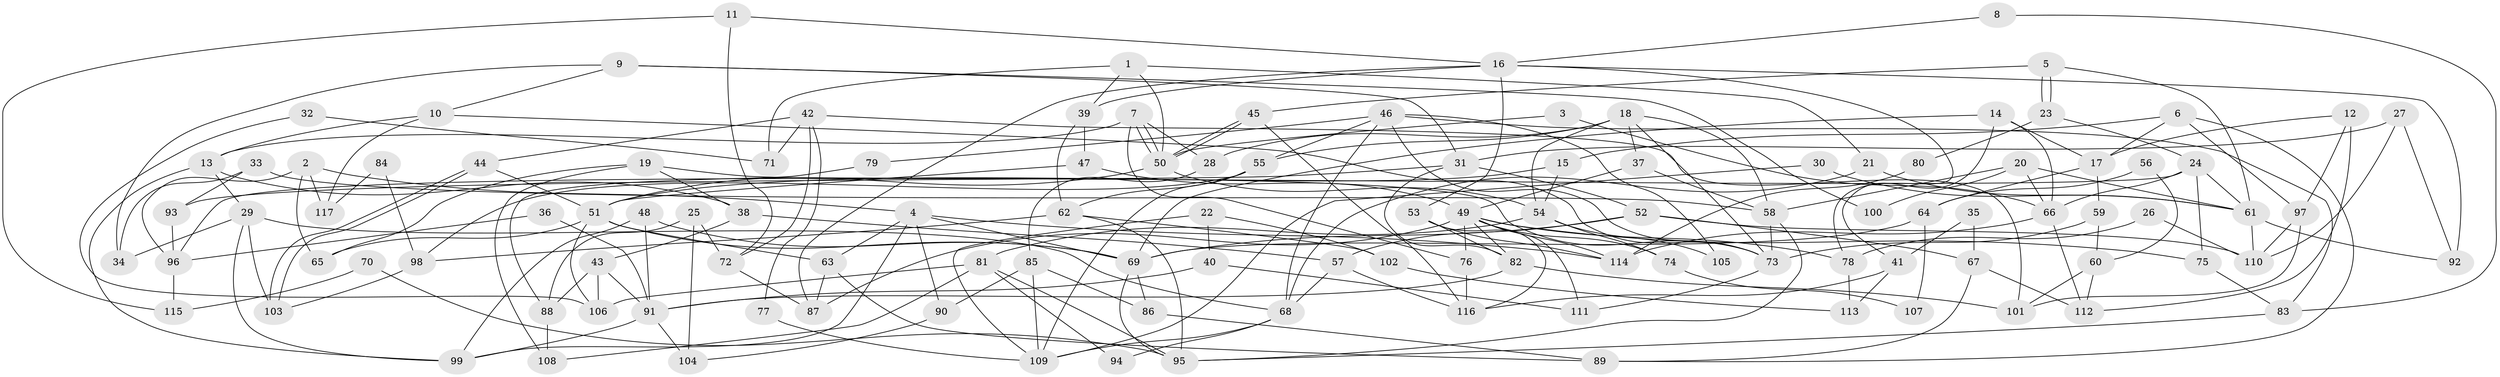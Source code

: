 // coarse degree distribution, {4: 0.20253164556962025, 5: 0.12658227848101267, 2: 0.16455696202531644, 8: 0.0379746835443038, 7: 0.10126582278481013, 9: 0.06329113924050633, 3: 0.17721518987341772, 10: 0.02531645569620253, 6: 0.08860759493670886, 13: 0.012658227848101266}
// Generated by graph-tools (version 1.1) at 2025/42/03/06/25 10:42:02]
// undirected, 117 vertices, 234 edges
graph export_dot {
graph [start="1"]
  node [color=gray90,style=filled];
  1;
  2;
  3;
  4;
  5;
  6;
  7;
  8;
  9;
  10;
  11;
  12;
  13;
  14;
  15;
  16;
  17;
  18;
  19;
  20;
  21;
  22;
  23;
  24;
  25;
  26;
  27;
  28;
  29;
  30;
  31;
  32;
  33;
  34;
  35;
  36;
  37;
  38;
  39;
  40;
  41;
  42;
  43;
  44;
  45;
  46;
  47;
  48;
  49;
  50;
  51;
  52;
  53;
  54;
  55;
  56;
  57;
  58;
  59;
  60;
  61;
  62;
  63;
  64;
  65;
  66;
  67;
  68;
  69;
  70;
  71;
  72;
  73;
  74;
  75;
  76;
  77;
  78;
  79;
  80;
  81;
  82;
  83;
  84;
  85;
  86;
  87;
  88;
  89;
  90;
  91;
  92;
  93;
  94;
  95;
  96;
  97;
  98;
  99;
  100;
  101;
  102;
  103;
  104;
  105;
  106;
  107;
  108;
  109;
  110;
  111;
  112;
  113;
  114;
  115;
  116;
  117;
  1 -- 50;
  1 -- 21;
  1 -- 39;
  1 -- 71;
  2 -- 4;
  2 -- 65;
  2 -- 96;
  2 -- 117;
  3 -- 50;
  3 -- 66;
  4 -- 99;
  4 -- 63;
  4 -- 69;
  4 -- 90;
  4 -- 114;
  5 -- 23;
  5 -- 23;
  5 -- 45;
  5 -- 61;
  6 -- 15;
  6 -- 97;
  6 -- 17;
  6 -- 89;
  7 -- 50;
  7 -- 50;
  7 -- 13;
  7 -- 28;
  7 -- 76;
  8 -- 83;
  8 -- 16;
  9 -- 34;
  9 -- 10;
  9 -- 31;
  9 -- 100;
  10 -- 13;
  10 -- 73;
  10 -- 117;
  11 -- 72;
  11 -- 16;
  11 -- 115;
  12 -- 97;
  12 -- 112;
  12 -- 17;
  13 -- 29;
  13 -- 99;
  13 -- 38;
  14 -- 69;
  14 -- 17;
  14 -- 41;
  14 -- 66;
  15 -- 51;
  15 -- 54;
  16 -- 53;
  16 -- 39;
  16 -- 78;
  16 -- 87;
  16 -- 92;
  17 -- 59;
  17 -- 64;
  18 -- 28;
  18 -- 37;
  18 -- 54;
  18 -- 55;
  18 -- 58;
  18 -- 73;
  19 -- 73;
  19 -- 38;
  19 -- 65;
  19 -- 108;
  20 -- 66;
  20 -- 58;
  20 -- 61;
  20 -- 100;
  21 -- 68;
  21 -- 61;
  22 -- 102;
  22 -- 40;
  22 -- 109;
  23 -- 24;
  23 -- 80;
  24 -- 61;
  24 -- 66;
  24 -- 75;
  24 -- 96;
  25 -- 88;
  25 -- 104;
  25 -- 72;
  26 -- 78;
  26 -- 110;
  27 -- 92;
  27 -- 31;
  27 -- 110;
  28 -- 85;
  29 -- 68;
  29 -- 103;
  29 -- 34;
  29 -- 99;
  30 -- 109;
  30 -- 61;
  31 -- 52;
  31 -- 82;
  31 -- 93;
  32 -- 71;
  32 -- 106;
  33 -- 58;
  33 -- 93;
  33 -- 34;
  35 -- 67;
  35 -- 41;
  36 -- 96;
  36 -- 91;
  37 -- 58;
  37 -- 49;
  38 -- 43;
  38 -- 57;
  39 -- 47;
  39 -- 62;
  40 -- 111;
  40 -- 91;
  41 -- 116;
  41 -- 113;
  42 -- 44;
  42 -- 72;
  42 -- 71;
  42 -- 77;
  42 -- 101;
  43 -- 91;
  43 -- 106;
  43 -- 88;
  44 -- 103;
  44 -- 103;
  44 -- 51;
  45 -- 50;
  45 -- 50;
  45 -- 116;
  46 -- 73;
  46 -- 55;
  46 -- 68;
  46 -- 79;
  46 -- 83;
  46 -- 105;
  47 -- 49;
  47 -- 51;
  48 -- 99;
  48 -- 69;
  48 -- 91;
  49 -- 75;
  49 -- 82;
  49 -- 74;
  49 -- 76;
  49 -- 78;
  49 -- 87;
  49 -- 111;
  49 -- 114;
  50 -- 51;
  50 -- 54;
  51 -- 69;
  51 -- 63;
  51 -- 65;
  51 -- 106;
  52 -- 67;
  52 -- 110;
  52 -- 57;
  52 -- 69;
  53 -- 114;
  53 -- 116;
  53 -- 82;
  54 -- 74;
  54 -- 81;
  54 -- 105;
  55 -- 109;
  55 -- 62;
  55 -- 98;
  56 -- 64;
  56 -- 60;
  57 -- 68;
  57 -- 116;
  58 -- 95;
  58 -- 73;
  59 -- 73;
  59 -- 60;
  60 -- 101;
  60 -- 112;
  61 -- 92;
  61 -- 110;
  62 -- 95;
  62 -- 98;
  62 -- 102;
  63 -- 87;
  63 -- 89;
  64 -- 69;
  64 -- 107;
  66 -- 114;
  66 -- 112;
  67 -- 112;
  67 -- 89;
  68 -- 94;
  68 -- 109;
  69 -- 86;
  69 -- 95;
  70 -- 95;
  70 -- 115;
  72 -- 87;
  73 -- 111;
  74 -- 107;
  75 -- 83;
  76 -- 116;
  77 -- 109;
  78 -- 113;
  79 -- 88;
  80 -- 114;
  81 -- 95;
  81 -- 94;
  81 -- 106;
  81 -- 108;
  82 -- 91;
  82 -- 101;
  83 -- 95;
  84 -- 98;
  84 -- 117;
  85 -- 86;
  85 -- 109;
  85 -- 90;
  86 -- 89;
  88 -- 108;
  90 -- 104;
  91 -- 99;
  91 -- 104;
  93 -- 96;
  96 -- 115;
  97 -- 110;
  97 -- 101;
  98 -- 103;
  102 -- 113;
}

